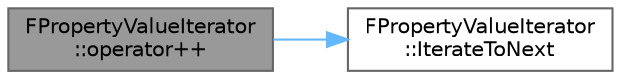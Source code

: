 digraph "FPropertyValueIterator::operator++"
{
 // INTERACTIVE_SVG=YES
 // LATEX_PDF_SIZE
  bgcolor="transparent";
  edge [fontname=Helvetica,fontsize=10,labelfontname=Helvetica,labelfontsize=10];
  node [fontname=Helvetica,fontsize=10,shape=box,height=0.2,width=0.4];
  rankdir="LR";
  Node1 [id="Node000001",label="FPropertyValueIterator\l::operator++",height=0.2,width=0.4,color="gray40", fillcolor="grey60", style="filled", fontcolor="black",tooltip="Increments iterator."];
  Node1 -> Node2 [id="edge1_Node000001_Node000002",color="steelblue1",style="solid",tooltip=" "];
  Node2 [id="Node000002",label="FPropertyValueIterator\l::IterateToNext",height=0.2,width=0.4,color="grey40", fillcolor="white", style="filled",URL="$d0/d70/classFPropertyValueIterator.html#ad6fc02536b21bf60713cfded4514782a",tooltip="Iterates to next property being checked for or until reaching the end of the structure."];
}
